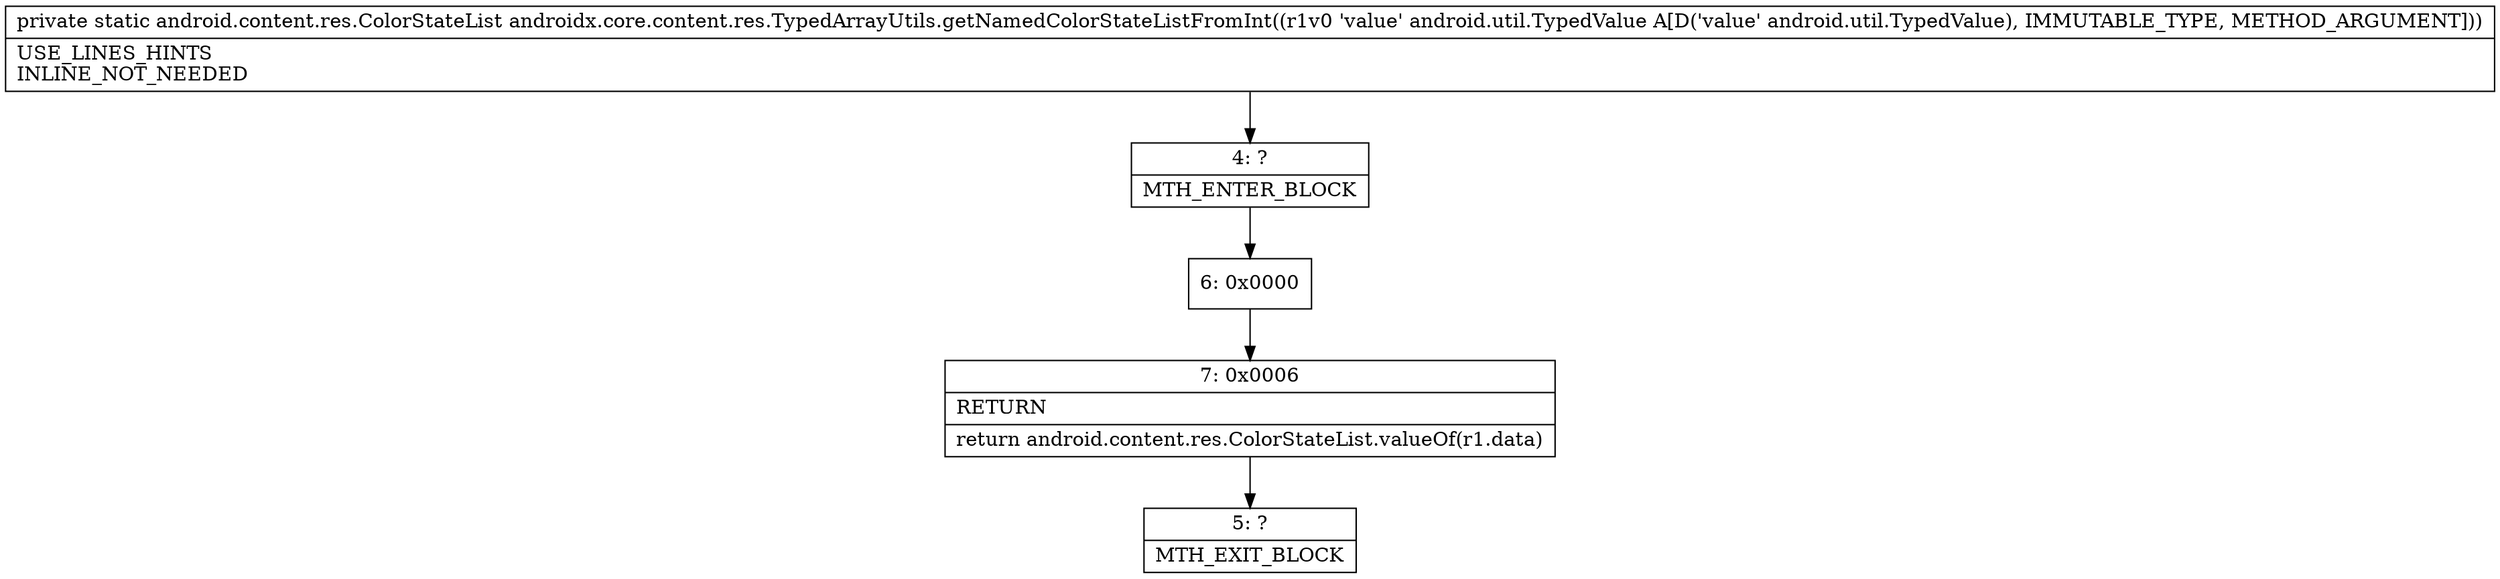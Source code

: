 digraph "CFG forandroidx.core.content.res.TypedArrayUtils.getNamedColorStateListFromInt(Landroid\/util\/TypedValue;)Landroid\/content\/res\/ColorStateList;" {
Node_4 [shape=record,label="{4\:\ ?|MTH_ENTER_BLOCK\l}"];
Node_6 [shape=record,label="{6\:\ 0x0000}"];
Node_7 [shape=record,label="{7\:\ 0x0006|RETURN\l|return android.content.res.ColorStateList.valueOf(r1.data)\l}"];
Node_5 [shape=record,label="{5\:\ ?|MTH_EXIT_BLOCK\l}"];
MethodNode[shape=record,label="{private static android.content.res.ColorStateList androidx.core.content.res.TypedArrayUtils.getNamedColorStateListFromInt((r1v0 'value' android.util.TypedValue A[D('value' android.util.TypedValue), IMMUTABLE_TYPE, METHOD_ARGUMENT]))  | USE_LINES_HINTS\lINLINE_NOT_NEEDED\l}"];
MethodNode -> Node_4;Node_4 -> Node_6;
Node_6 -> Node_7;
Node_7 -> Node_5;
}

